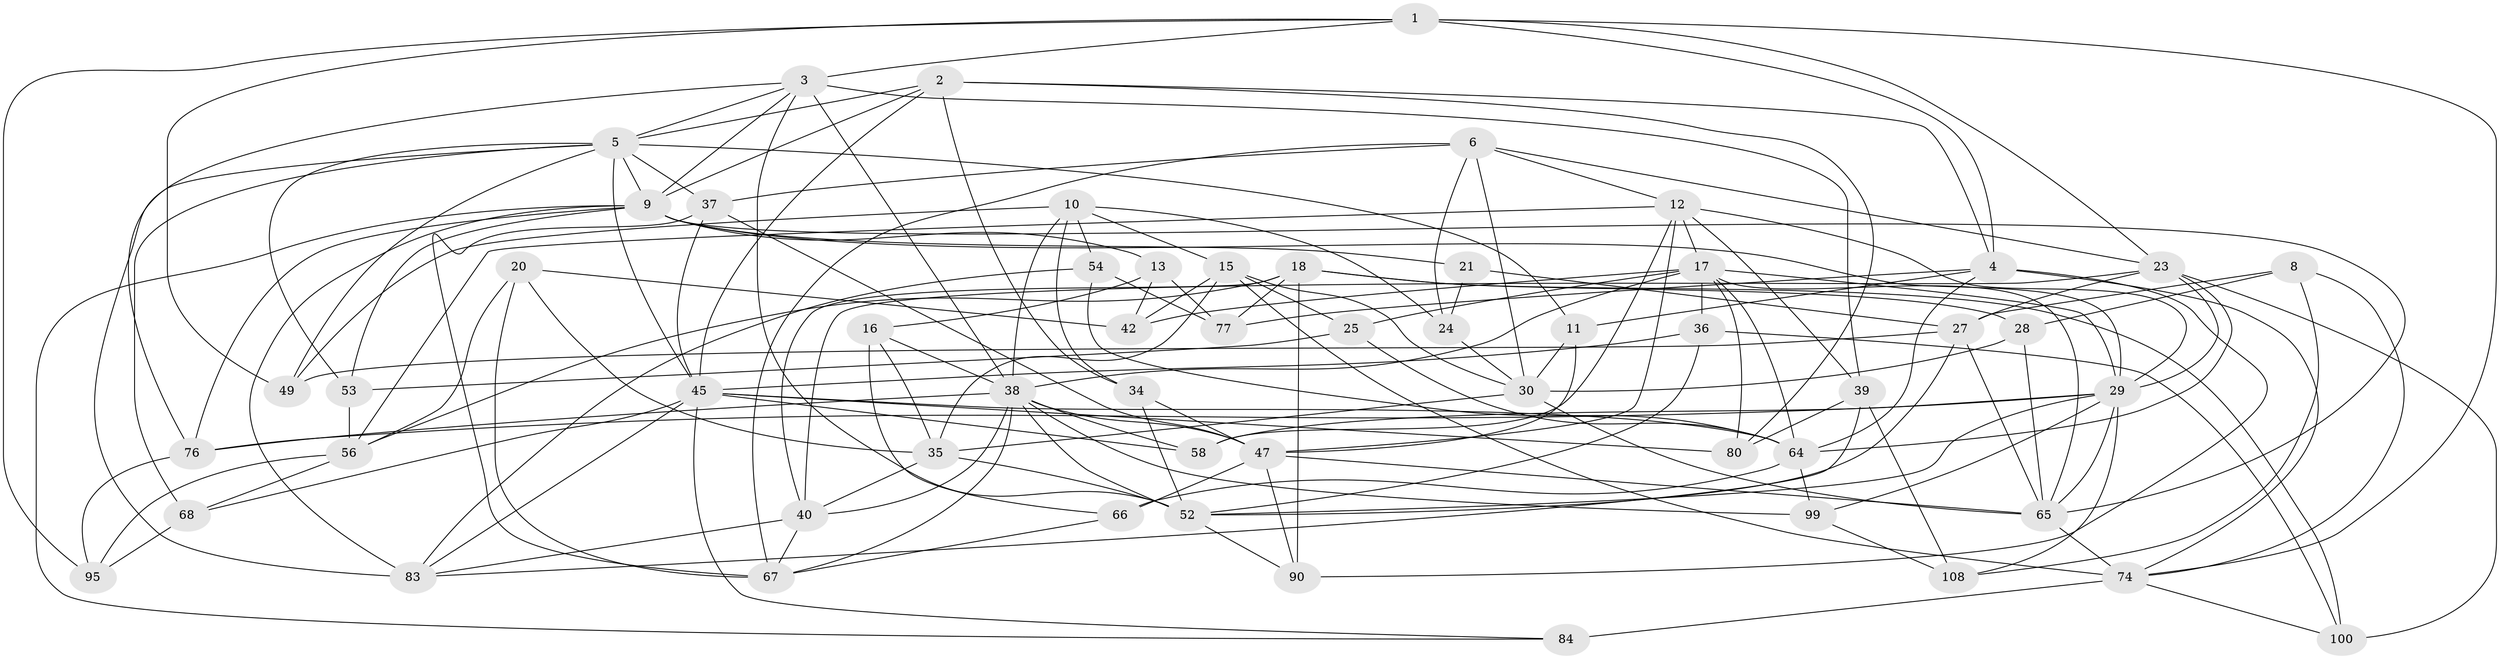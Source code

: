 // original degree distribution, {4: 1.0}
// Generated by graph-tools (version 1.1) at 2025/16/03/09/25 04:16:38]
// undirected, 57 vertices, 162 edges
graph export_dot {
graph [start="1"]
  node [color=gray90,style=filled];
  1 [super="+69"];
  2 [super="+114"];
  3 [super="+78"];
  4 [super="+109+59"];
  5 [super="+14+7"];
  6 [super="+22"];
  8;
  9 [super="+70+31"];
  10 [super="+26"];
  11;
  12 [super="+86"];
  13;
  15 [super="+44"];
  16;
  17 [super="+19+96+82"];
  18 [super="+62"];
  20;
  21;
  23 [super="+103+57"];
  24;
  25;
  27 [super="+32"];
  28;
  29 [super="+48+33"];
  30 [super="+79+51"];
  34;
  35 [super="+98"];
  36;
  37 [super="+112"];
  38 [super="+113+46+91"];
  39 [super="+50"];
  40 [super="+71"];
  42;
  45 [super="+63+93"];
  47 [super="+92"];
  49;
  52 [super="+55"];
  53;
  54;
  56 [super="+97"];
  58;
  64 [super="+104+73"];
  65 [super="+87+75"];
  66;
  67 [super="+106"];
  68;
  74 [super="+102+111"];
  76 [super="+101"];
  77;
  80;
  83 [super="+105"];
  84;
  90;
  95;
  99;
  100;
  108;
  1 -- 49;
  1 -- 95;
  1 -- 23;
  1 -- 74;
  1 -- 4;
  1 -- 3;
  2 -- 80;
  2 -- 34;
  2 -- 9;
  2 -- 45;
  2 -- 5;
  2 -- 4;
  3 -- 76;
  3 -- 5;
  3 -- 52;
  3 -- 38;
  3 -- 39 [weight=2];
  3 -- 9;
  4 -- 90;
  4 -- 64 [weight=2];
  4 -- 11;
  4 -- 77;
  4 -- 74;
  5 -- 83;
  5 -- 11;
  5 -- 49;
  5 -- 68;
  5 -- 37;
  5 -- 53;
  5 -- 9;
  5 -- 45;
  6 -- 23;
  6 -- 30 [weight=2];
  6 -- 37 [weight=2];
  6 -- 24;
  6 -- 12;
  6 -- 67;
  8 -- 27;
  8 -- 28;
  8 -- 108;
  8 -- 74;
  9 -- 21 [weight=2];
  9 -- 65;
  9 -- 76;
  9 -- 13;
  9 -- 83;
  9 -- 84;
  9 -- 53;
  9 -- 29;
  10 -- 49;
  10 -- 38;
  10 -- 24;
  10 -- 34;
  10 -- 54;
  10 -- 15;
  11 -- 47;
  11 -- 30;
  12 -- 47;
  12 -- 17 [weight=2];
  12 -- 56;
  12 -- 58;
  12 -- 29;
  12 -- 39;
  13 -- 77;
  13 -- 42;
  13 -- 16;
  15 -- 42;
  15 -- 30;
  15 -- 35;
  15 -- 25;
  15 -- 74;
  16 -- 66;
  16 -- 38;
  16 -- 35;
  17 -- 38;
  17 -- 42;
  17 -- 36;
  17 -- 29;
  17 -- 80;
  17 -- 25;
  17 -- 65;
  17 -- 64;
  18 -- 56;
  18 -- 77;
  18 -- 90;
  18 -- 40;
  18 -- 100;
  18 -- 28;
  20 -- 56;
  20 -- 35;
  20 -- 42;
  20 -- 67;
  21 -- 24;
  21 -- 27;
  23 -- 100;
  23 -- 29;
  23 -- 40;
  23 -- 27;
  23 -- 64 [weight=2];
  24 -- 30;
  25 -- 53;
  25 -- 64;
  27 -- 49;
  27 -- 65;
  27 -- 52;
  28 -- 30;
  28 -- 65;
  29 -- 58;
  29 -- 99;
  29 -- 52;
  29 -- 108;
  29 -- 76;
  29 -- 65;
  30 -- 65;
  30 -- 35;
  34 -- 47;
  34 -- 52;
  35 -- 52;
  35 -- 40;
  36 -- 100;
  36 -- 45;
  36 -- 52;
  37 -- 67;
  37 -- 45;
  37 -- 47;
  38 -- 99;
  38 -- 40;
  38 -- 76 [weight=2];
  38 -- 52;
  38 -- 58;
  38 -- 47;
  38 -- 67;
  39 -- 80;
  39 -- 83;
  39 -- 108;
  40 -- 83;
  40 -- 67;
  45 -- 80;
  45 -- 83;
  45 -- 68;
  45 -- 84;
  45 -- 58;
  45 -- 64;
  47 -- 66;
  47 -- 90;
  47 -- 65;
  52 -- 90;
  53 -- 56;
  54 -- 83;
  54 -- 77;
  54 -- 64;
  56 -- 68;
  56 -- 95;
  64 -- 66;
  64 -- 99;
  65 -- 74;
  66 -- 67;
  68 -- 95;
  74 -- 100;
  74 -- 84 [weight=2];
  76 -- 95;
  99 -- 108;
}
